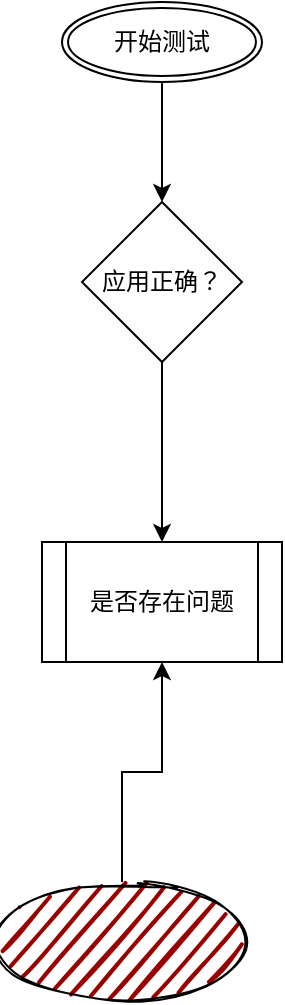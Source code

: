<mxfile version="14.9.6" type="github">
  <diagram id="TwaOmYkCBFDTPxU2G0qU" name="Page-1">
    <mxGraphModel dx="1355" dy="758" grid="1" gridSize="10" guides="1" tooltips="1" connect="1" arrows="1" fold="1" page="1" pageScale="1" pageWidth="827" pageHeight="1169" math="0" shadow="0">
      <root>
        <mxCell id="0" />
        <mxCell id="1" parent="0" />
        <mxCell id="Ba_fHNqHWJrxfKj6jcDo-7" value="" style="edgeStyle=orthogonalEdgeStyle;rounded=0;orthogonalLoop=1;jettySize=auto;html=1;" edge="1" parent="1" source="Ba_fHNqHWJrxfKj6jcDo-1" target="Ba_fHNqHWJrxfKj6jcDo-5">
          <mxGeometry relative="1" as="geometry" />
        </mxCell>
        <mxCell id="Ba_fHNqHWJrxfKj6jcDo-1" value="" style="ellipse;whiteSpace=wrap;html=1;strokeWidth=1;fillWeight=2;hachureGap=8;fillColor=#990000;fillStyle=dots;sketch=1;" vertex="1" parent="1">
          <mxGeometry x="150" y="650" width="120" height="60" as="geometry" />
        </mxCell>
        <mxCell id="Ba_fHNqHWJrxfKj6jcDo-4" value="" style="edgeStyle=orthogonalEdgeStyle;rounded=0;orthogonalLoop=1;jettySize=auto;html=1;" edge="1" parent="1" source="Ba_fHNqHWJrxfKj6jcDo-2" target="Ba_fHNqHWJrxfKj6jcDo-3">
          <mxGeometry relative="1" as="geometry" />
        </mxCell>
        <mxCell id="Ba_fHNqHWJrxfKj6jcDo-2" value="开始测试" style="ellipse;shape=doubleEllipse;margin=3;whiteSpace=wrap;html=1;align=center;" vertex="1" parent="1">
          <mxGeometry x="180" y="210" width="100" height="40" as="geometry" />
        </mxCell>
        <mxCell id="Ba_fHNqHWJrxfKj6jcDo-6" value="" style="edgeStyle=orthogonalEdgeStyle;rounded=0;orthogonalLoop=1;jettySize=auto;html=1;" edge="1" parent="1" source="Ba_fHNqHWJrxfKj6jcDo-3" target="Ba_fHNqHWJrxfKj6jcDo-5">
          <mxGeometry relative="1" as="geometry" />
        </mxCell>
        <mxCell id="Ba_fHNqHWJrxfKj6jcDo-3" value="应用正确？" style="rhombus;whiteSpace=wrap;html=1;" vertex="1" parent="1">
          <mxGeometry x="190" y="310" width="80" height="80" as="geometry" />
        </mxCell>
        <mxCell id="Ba_fHNqHWJrxfKj6jcDo-5" value="是否存在问题" style="shape=process;whiteSpace=wrap;html=1;backgroundOutline=1;" vertex="1" parent="1">
          <mxGeometry x="170" y="480" width="120" height="60" as="geometry" />
        </mxCell>
      </root>
    </mxGraphModel>
  </diagram>
</mxfile>

